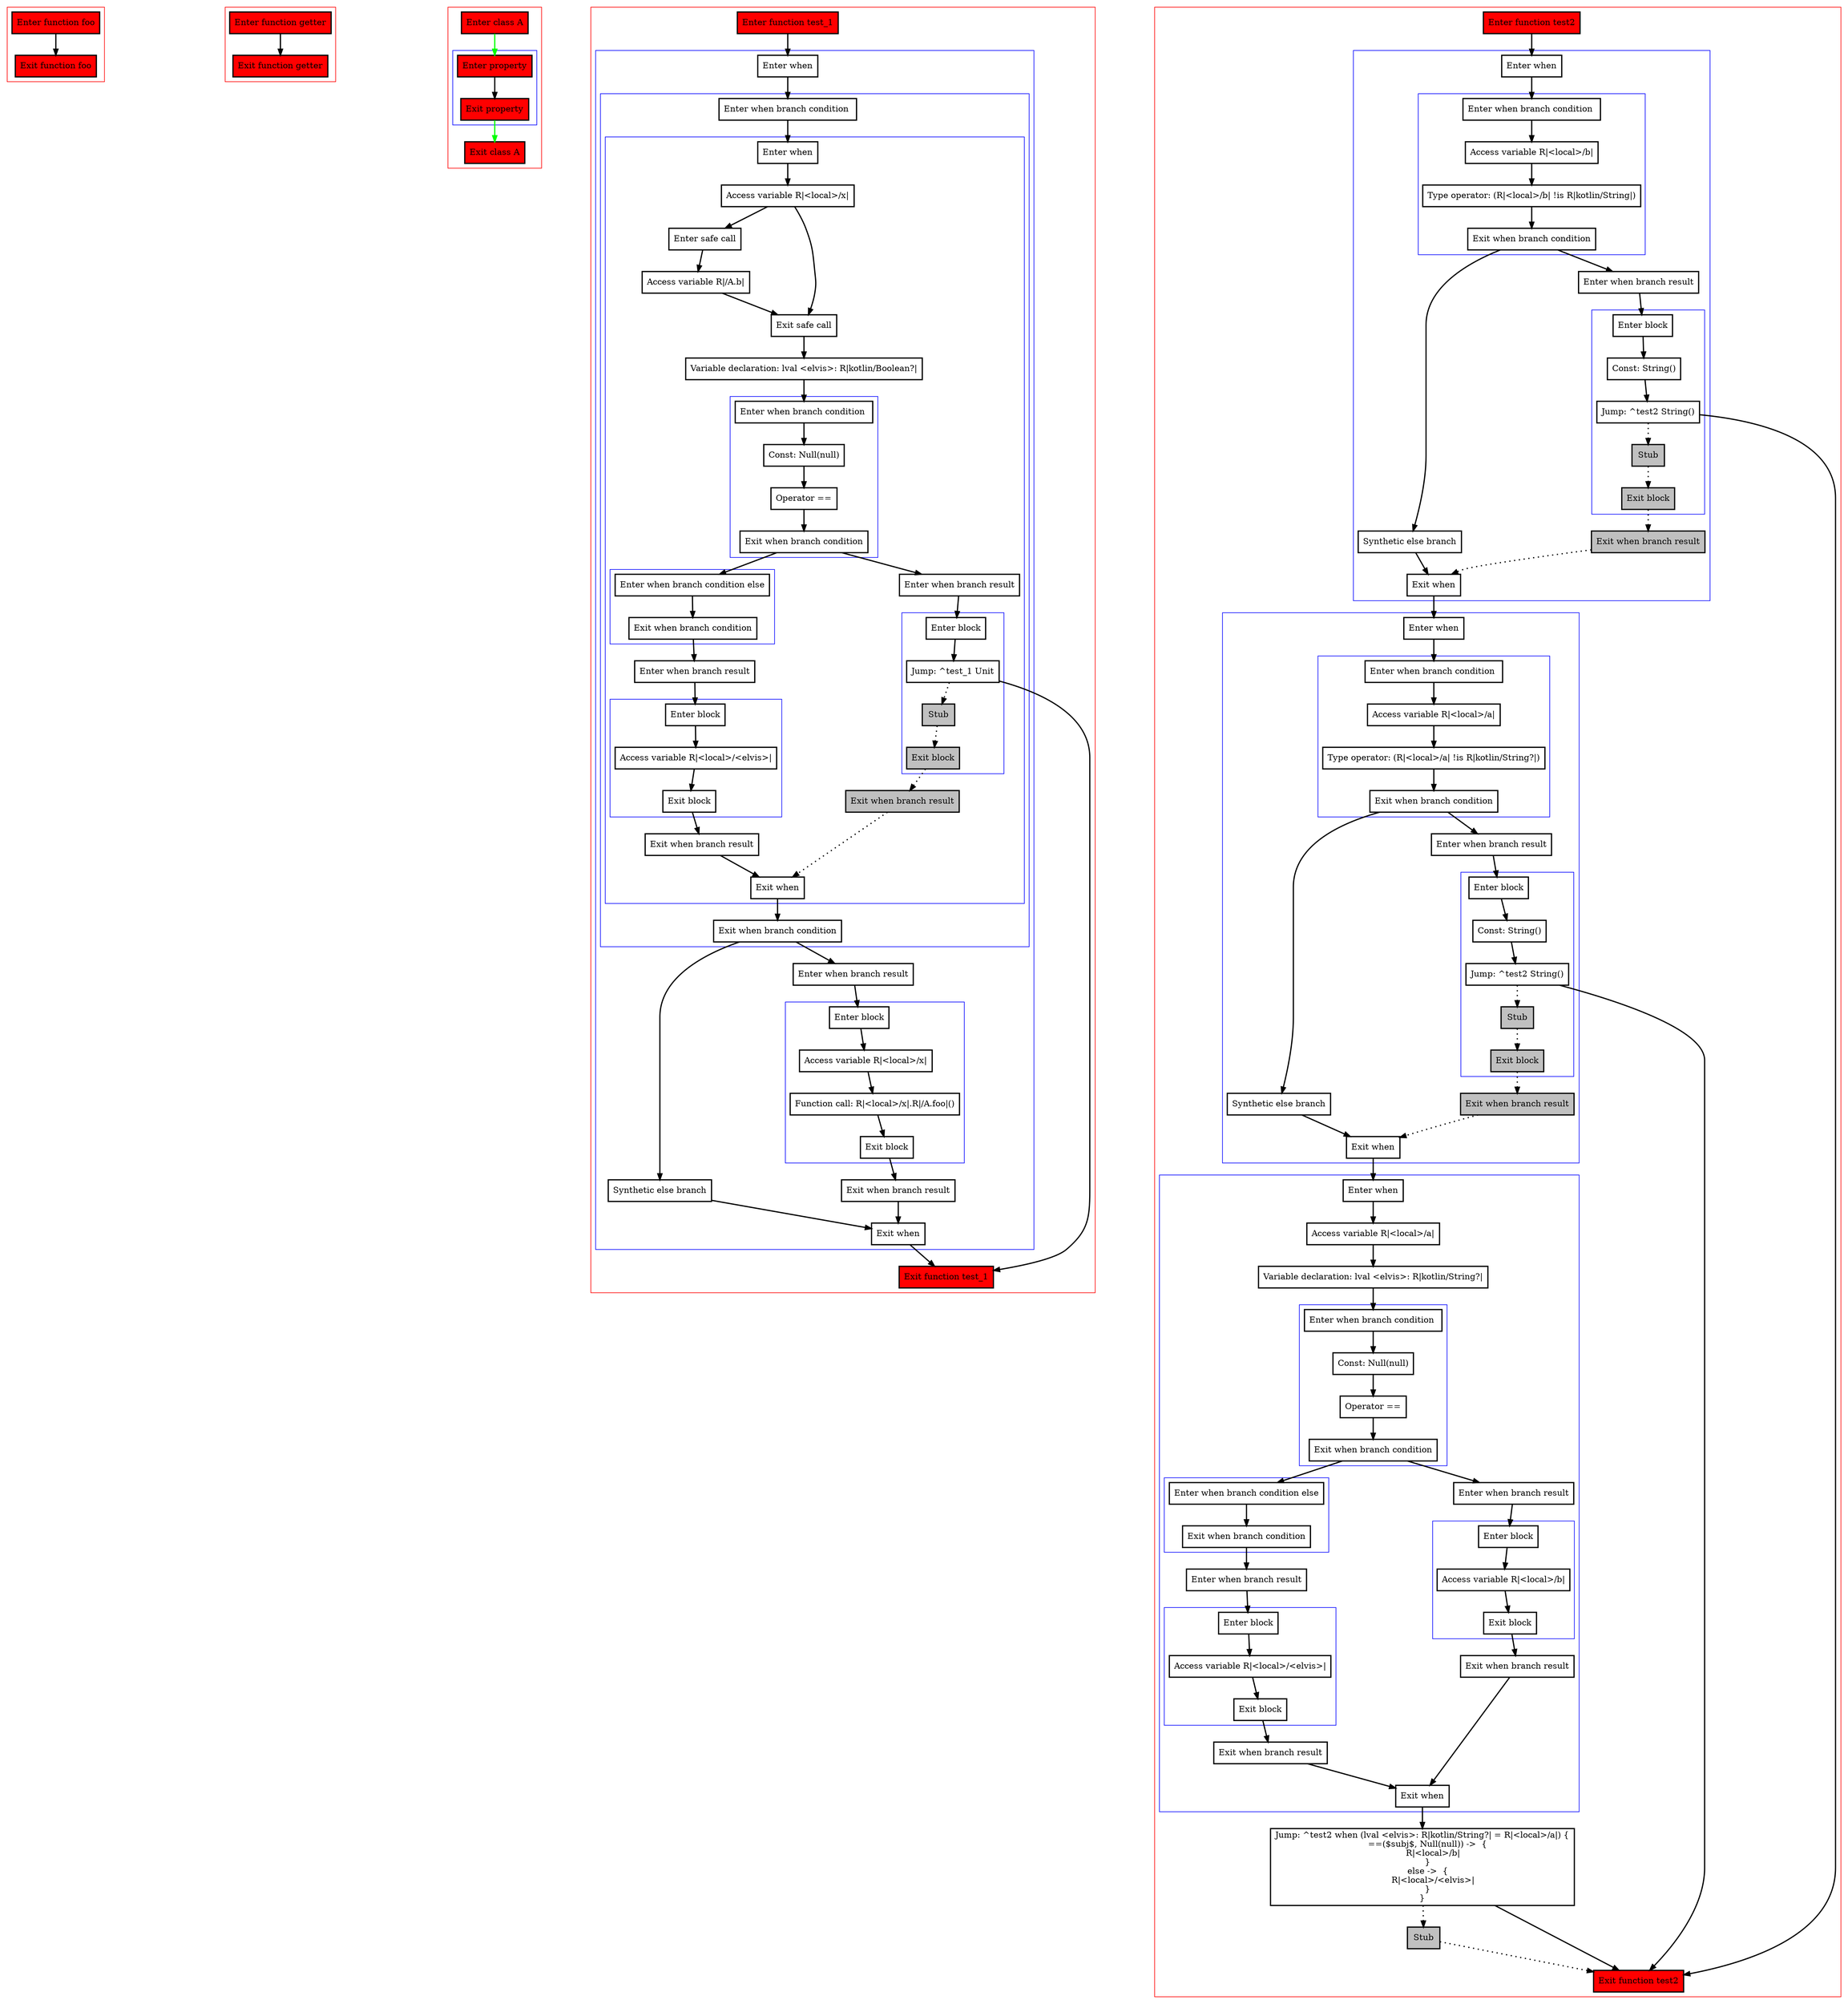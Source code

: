 digraph elvis_kt {
    graph [nodesep=3]
    node [shape=box penwidth=2]
    edge [penwidth=2]

    subgraph cluster_0 {
        color=red
        0 [label="Enter function foo" style="filled" fillcolor=red];
        1 [label="Exit function foo" style="filled" fillcolor=red];
    }
    0 -> {1};

    subgraph cluster_1 {
        color=red
        2 [label="Enter function getter" style="filled" fillcolor=red];
        3 [label="Exit function getter" style="filled" fillcolor=red];
    }
    2 -> {3};

    subgraph cluster_2 {
        color=red
        6 [label="Enter class A" style="filled" fillcolor=red];
        subgraph cluster_3 {
            color=blue
            4 [label="Enter property" style="filled" fillcolor=red];
            5 [label="Exit property" style="filled" fillcolor=red];
        }
        7 [label="Exit class A" style="filled" fillcolor=red];
    }
    6 -> {4} [color=green];
    4 -> {5};
    5 -> {7} [color=green];

    subgraph cluster_4 {
        color=red
        8 [label="Enter function test_1" style="filled" fillcolor=red];
        subgraph cluster_5 {
            color=blue
            10 [label="Enter when"];
            subgraph cluster_6 {
                color=blue
                12 [label="Enter when branch condition "];
                subgraph cluster_7 {
                    color=blue
                    13 [label="Enter when"];
                    15 [label="Access variable R|<local>/x|"];
                    16 [label="Enter safe call"];
                    18 [label="Access variable R|/A.b|"];
                    17 [label="Exit safe call"];
                    19 [label="Variable declaration: lval <elvis>: R|kotlin/Boolean?|"];
                    subgraph cluster_8 {
                        color=blue
                        20 [label="Enter when branch condition "];
                        21 [label="Const: Null(null)"];
                        22 [label="Operator =="];
                        23 [label="Exit when branch condition"];
                    }
                    subgraph cluster_9 {
                        color=blue
                        30 [label="Enter when branch condition else"];
                        31 [label="Exit when branch condition"];
                    }
                    32 [label="Enter when branch result"];
                    subgraph cluster_10 {
                        color=blue
                        33 [label="Enter block"];
                        34 [label="Access variable R|<local>/<elvis>|"];
                        35 [label="Exit block"];
                    }
                    36 [label="Exit when branch result"];
                    24 [label="Enter when branch result"];
                    subgraph cluster_11 {
                        color=blue
                        25 [label="Enter block"];
                        26 [label="Jump: ^test_1 Unit"];
                        27 [label="Stub" style="filled" fillcolor=gray];
                        28 [label="Exit block" style="filled" fillcolor=gray];
                    }
                    29 [label="Exit when branch result" style="filled" fillcolor=gray];
                    14 [label="Exit when"];
                }
                37 [label="Exit when branch condition"];
            }
            44 [label="Synthetic else branch"];
            38 [label="Enter when branch result"];
            subgraph cluster_12 {
                color=blue
                39 [label="Enter block"];
                40 [label="Access variable R|<local>/x|"];
                41 [label="Function call: R|<local>/x|.R|/A.foo|()"];
                42 [label="Exit block"];
            }
            43 [label="Exit when branch result"];
            11 [label="Exit when"];
        }
        9 [label="Exit function test_1" style="filled" fillcolor=red];
    }
    8 -> {10};
    10 -> {12};
    11 -> {9};
    12 -> {13};
    13 -> {15};
    14 -> {37};
    15 -> {16 17};
    16 -> {18};
    17 -> {19};
    18 -> {17};
    19 -> {20};
    20 -> {21};
    21 -> {22};
    22 -> {23};
    23 -> {24 30};
    24 -> {25};
    25 -> {26};
    26 -> {9};
    26 -> {27} [style=dotted];
    27 -> {28} [style=dotted];
    28 -> {29} [style=dotted];
    29 -> {14} [style=dotted];
    30 -> {31};
    31 -> {32};
    32 -> {33};
    33 -> {34};
    34 -> {35};
    35 -> {36};
    36 -> {14};
    37 -> {38 44};
    38 -> {39};
    39 -> {40};
    40 -> {41};
    41 -> {42};
    42 -> {43};
    43 -> {11};
    44 -> {11};

    subgraph cluster_13 {
        color=red
        45 [label="Enter function test2" style="filled" fillcolor=red];
        subgraph cluster_14 {
            color=blue
            47 [label="Enter when"];
            subgraph cluster_15 {
                color=blue
                49 [label="Enter when branch condition "];
                50 [label="Access variable R|<local>/b|"];
                51 [label="Type operator: (R|<local>/b| !is R|kotlin/String|)"];
                52 [label="Exit when branch condition"];
            }
            60 [label="Synthetic else branch"];
            53 [label="Enter when branch result"];
            subgraph cluster_16 {
                color=blue
                54 [label="Enter block"];
                55 [label="Const: String()"];
                56 [label="Jump: ^test2 String()"];
                57 [label="Stub" style="filled" fillcolor=gray];
                58 [label="Exit block" style="filled" fillcolor=gray];
            }
            59 [label="Exit when branch result" style="filled" fillcolor=gray];
            48 [label="Exit when"];
        }
        subgraph cluster_17 {
            color=blue
            61 [label="Enter when"];
            subgraph cluster_18 {
                color=blue
                63 [label="Enter when branch condition "];
                64 [label="Access variable R|<local>/a|"];
                65 [label="Type operator: (R|<local>/a| !is R|kotlin/String?|)"];
                66 [label="Exit when branch condition"];
            }
            74 [label="Synthetic else branch"];
            67 [label="Enter when branch result"];
            subgraph cluster_19 {
                color=blue
                68 [label="Enter block"];
                69 [label="Const: String()"];
                70 [label="Jump: ^test2 String()"];
                71 [label="Stub" style="filled" fillcolor=gray];
                72 [label="Exit block" style="filled" fillcolor=gray];
            }
            73 [label="Exit when branch result" style="filled" fillcolor=gray];
            62 [label="Exit when"];
        }
        subgraph cluster_20 {
            color=blue
            75 [label="Enter when"];
            77 [label="Access variable R|<local>/a|"];
            78 [label="Variable declaration: lval <elvis>: R|kotlin/String?|"];
            subgraph cluster_21 {
                color=blue
                79 [label="Enter when branch condition "];
                80 [label="Const: Null(null)"];
                81 [label="Operator =="];
                82 [label="Exit when branch condition"];
            }
            subgraph cluster_22 {
                color=blue
                88 [label="Enter when branch condition else"];
                89 [label="Exit when branch condition"];
            }
            90 [label="Enter when branch result"];
            subgraph cluster_23 {
                color=blue
                91 [label="Enter block"];
                92 [label="Access variable R|<local>/<elvis>|"];
                93 [label="Exit block"];
            }
            94 [label="Exit when branch result"];
            83 [label="Enter when branch result"];
            subgraph cluster_24 {
                color=blue
                84 [label="Enter block"];
                85 [label="Access variable R|<local>/b|"];
                86 [label="Exit block"];
            }
            87 [label="Exit when branch result"];
            76 [label="Exit when"];
        }
        95 [label="Jump: ^test2 when (lval <elvis>: R|kotlin/String?| = R|<local>/a|) {
    ==($subj$, Null(null)) ->  {
        R|<local>/b|
    }
    else ->  {
        R|<local>/<elvis>|
    }
}
"];
        96 [label="Stub" style="filled" fillcolor=gray];
        46 [label="Exit function test2" style="filled" fillcolor=red];
    }
    45 -> {47};
    47 -> {49};
    48 -> {61};
    49 -> {50};
    50 -> {51};
    51 -> {52};
    52 -> {53 60};
    53 -> {54};
    54 -> {55};
    55 -> {56};
    56 -> {46};
    56 -> {57} [style=dotted];
    57 -> {58} [style=dotted];
    58 -> {59} [style=dotted];
    59 -> {48} [style=dotted];
    60 -> {48};
    61 -> {63};
    62 -> {75};
    63 -> {64};
    64 -> {65};
    65 -> {66};
    66 -> {67 74};
    67 -> {68};
    68 -> {69};
    69 -> {70};
    70 -> {46};
    70 -> {71} [style=dotted];
    71 -> {72} [style=dotted];
    72 -> {73} [style=dotted];
    73 -> {62} [style=dotted];
    74 -> {62};
    75 -> {77};
    76 -> {95};
    77 -> {78};
    78 -> {79};
    79 -> {80};
    80 -> {81};
    81 -> {82};
    82 -> {83 88};
    83 -> {84};
    84 -> {85};
    85 -> {86};
    86 -> {87};
    87 -> {76};
    88 -> {89};
    89 -> {90};
    90 -> {91};
    91 -> {92};
    92 -> {93};
    93 -> {94};
    94 -> {76};
    95 -> {46};
    95 -> {96} [style=dotted];
    96 -> {46} [style=dotted];

}
